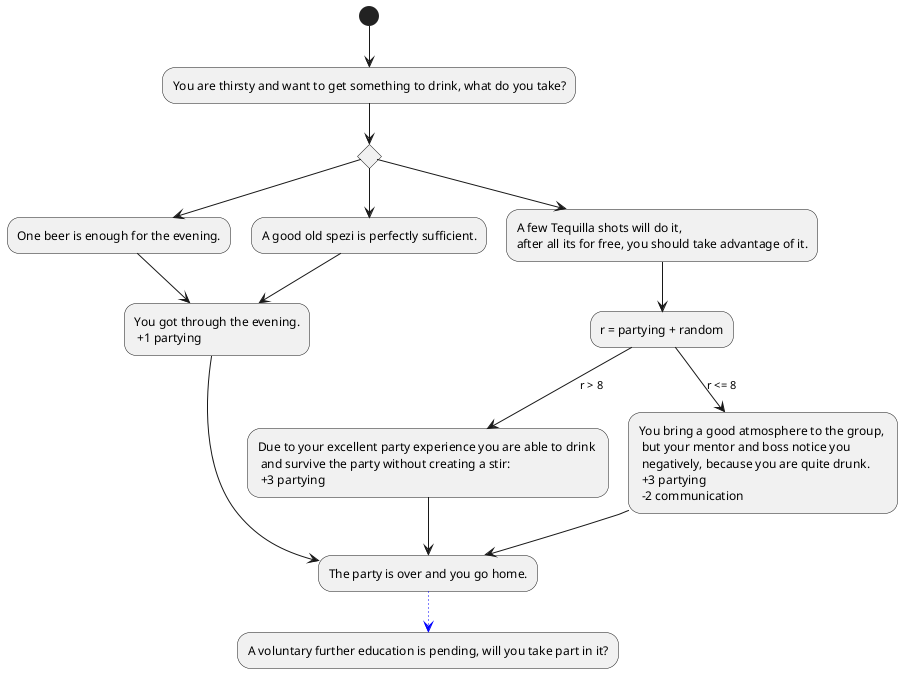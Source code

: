 @startuml
(*) --> "You are thirsty and want to get something to drink, what do you take?" as alc
if "" then 
--> "One beer is enough for the evening." as genießen
genießen --> "You got through the evening.\n +1 partying" as party
else 
--> "A good old spezi is perfectly sufficient."
--> party
else 
--> "A few Tequilla shots will do it, \nafter all its for free, you should take advantage of it." as saufen

endif

saufen --> "r = partying + random" as r
r --> [r > 8] "Due to your excellent party experience you are able to drink \n and survive the party without creating a stir: \n +3 partying" as alci
r --> [r <= 8] "You bring a good atmosphere to the group, \n but your mentor and boss notice you \n negatively, because you are quite drunk.\n +3 partying \n -2 communication"
--> "The party is over and you go home." as hause
party --> hause
alci --> hause
-[#blue,dotted]-> "A voluntary further education is pending, will you take part in it?"

@enduml